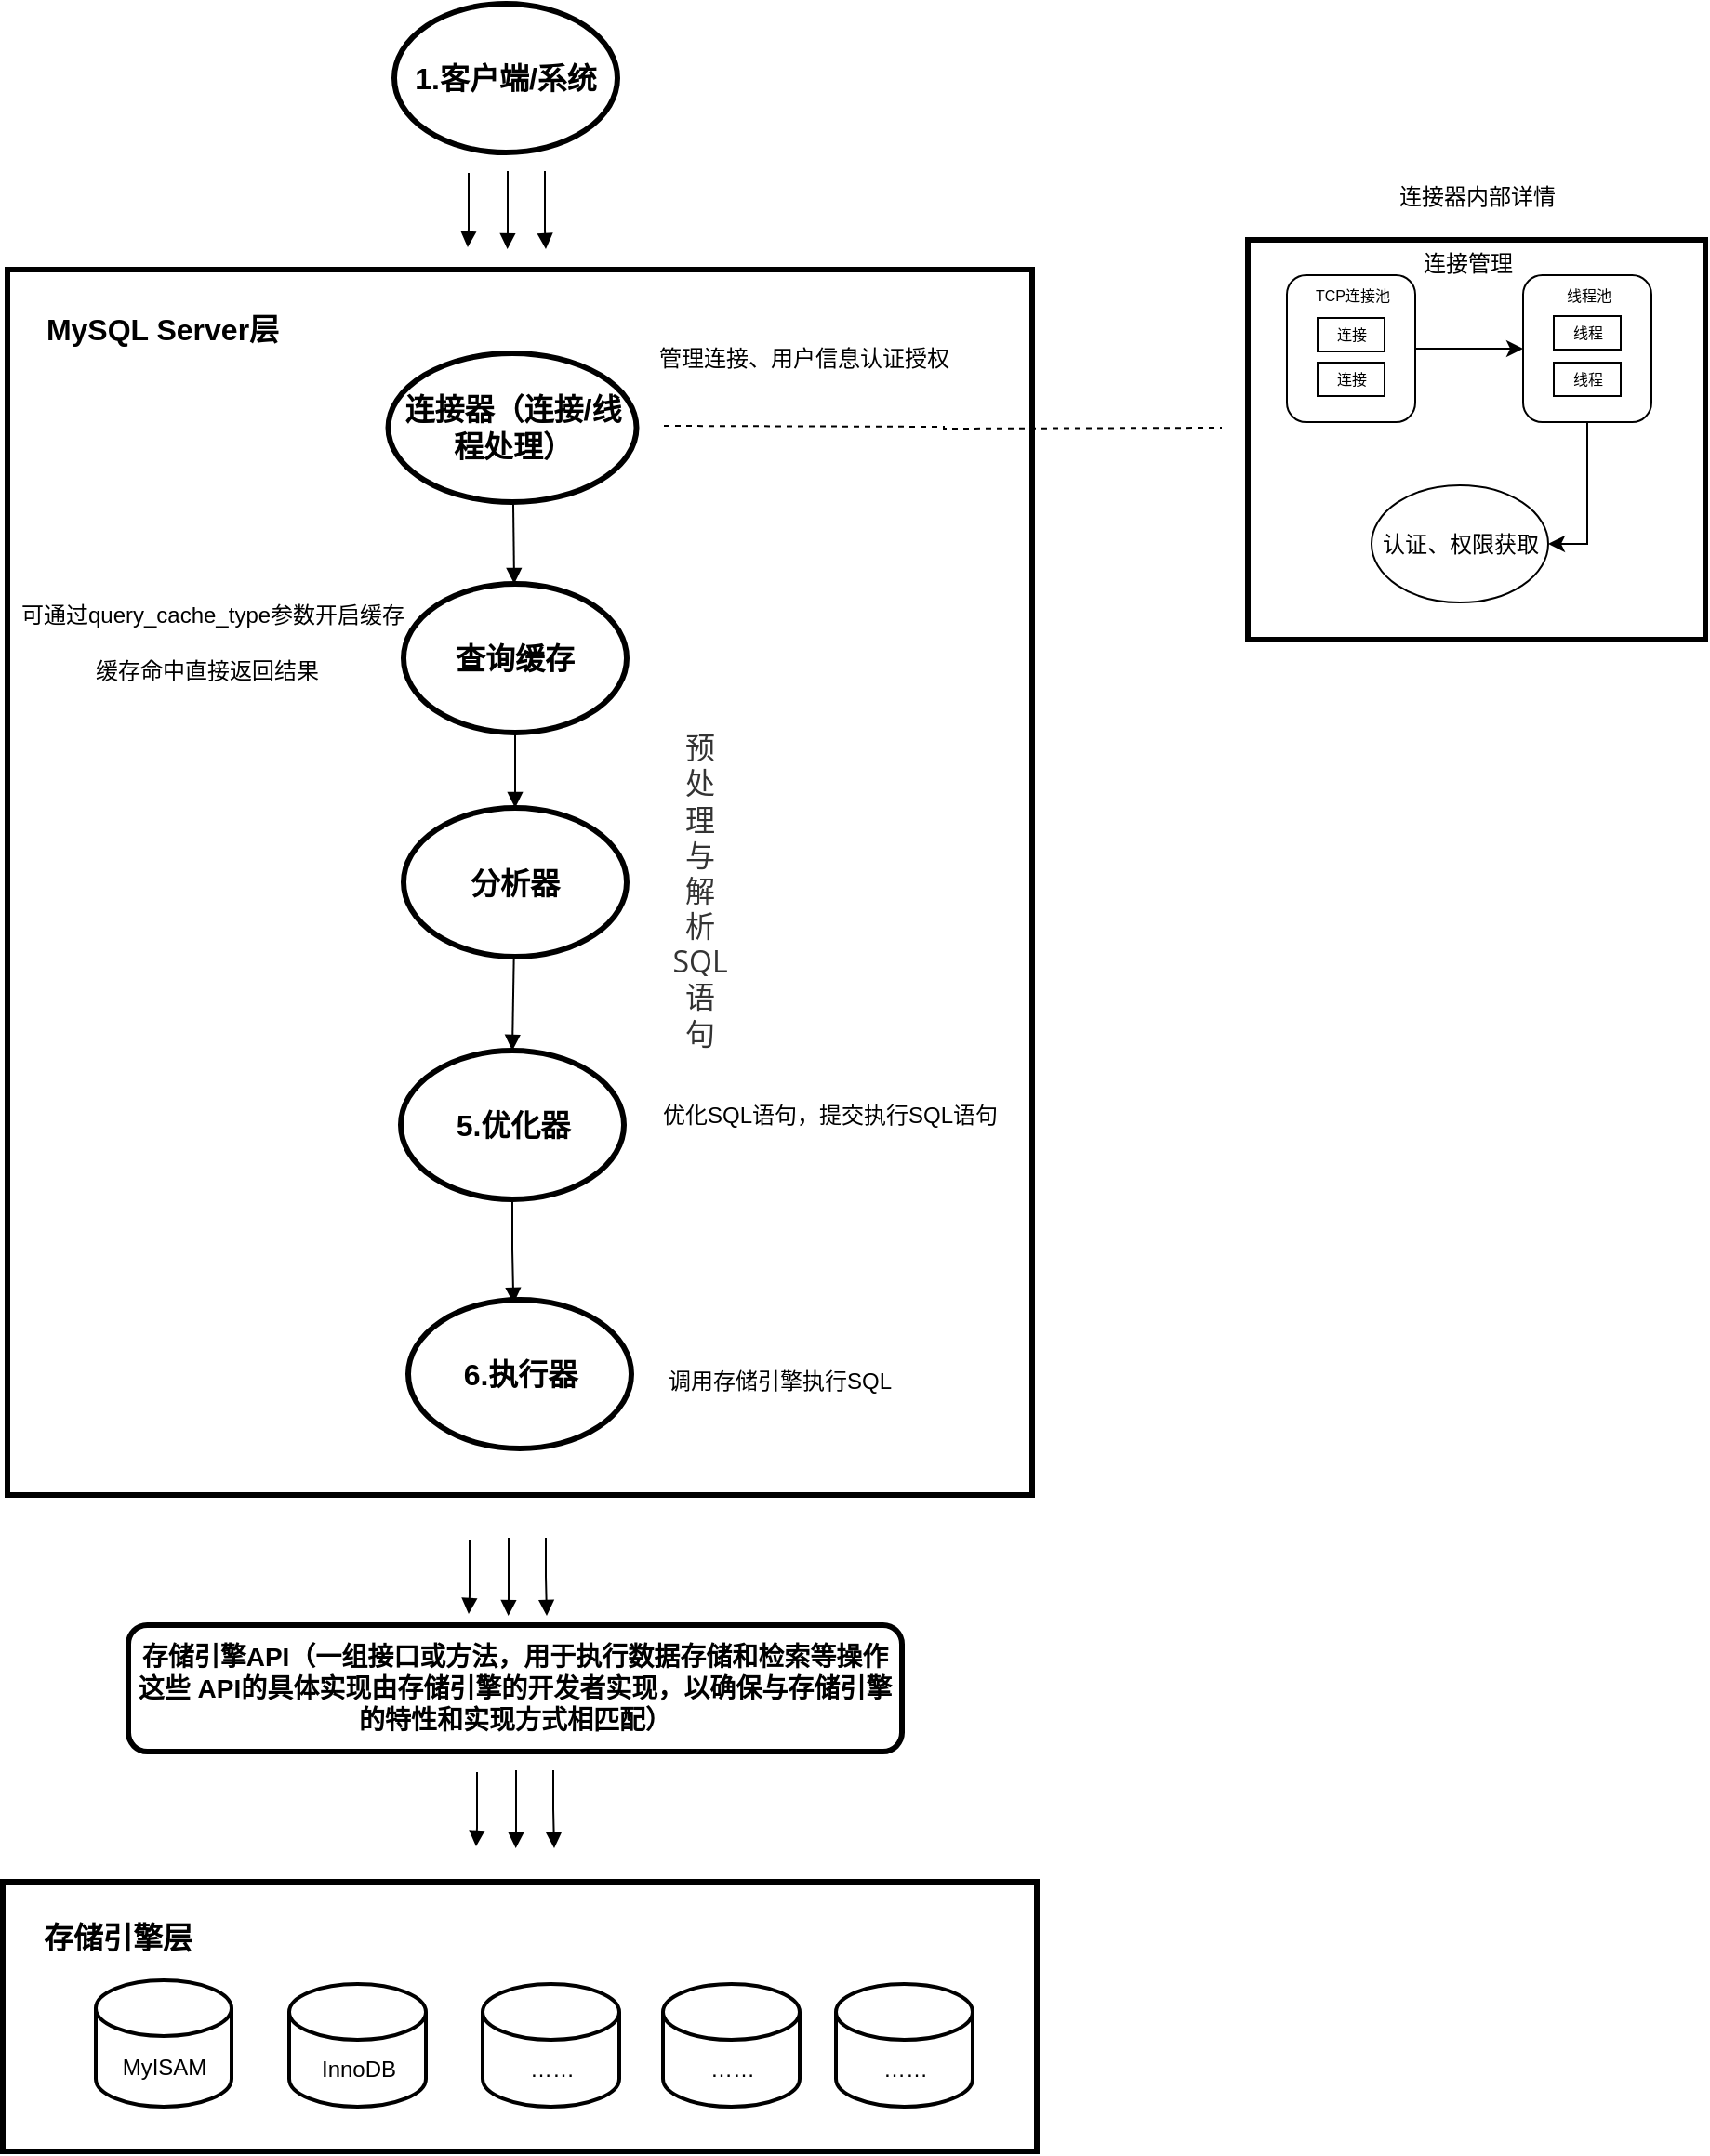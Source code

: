 <mxfile version="24.2.1" type="device">
  <diagram id="R2lEEEUBdFMjLlhIrx00" name="Page-1">
    <mxGraphModel dx="1547" dy="892" grid="0" gridSize="10" guides="1" tooltips="1" connect="1" arrows="1" fold="1" page="1" pageScale="1" pageWidth="3300" pageHeight="4681" math="0" shadow="0" extFonts="Permanent Marker^https://fonts.googleapis.com/css?family=Permanent+Marker">
      <root>
        <mxCell id="0" />
        <mxCell id="1" parent="0" />
        <mxCell id="wECpMOn6NVA3dJh0bP1A-20" value="" style="rounded=0;whiteSpace=wrap;html=1;strokeWidth=3;" vertex="1" parent="1">
          <mxGeometry x="480.5" y="1071" width="556" height="145" as="geometry" />
        </mxCell>
        <mxCell id="wECpMOn6NVA3dJh0bP1A-2" value="" style="rounded=0;whiteSpace=wrap;html=1;strokeWidth=3;" vertex="1" parent="1">
          <mxGeometry x="483" y="204" width="551" height="659" as="geometry" />
        </mxCell>
        <mxCell id="wECpMOn6NVA3dJh0bP1A-1" value="&lt;font style=&quot;font-size: 16px;&quot;&gt;1.客户端/系统&lt;/font&gt;" style="ellipse;whiteSpace=wrap;html=1;strokeWidth=3;fontStyle=1" vertex="1" parent="1">
          <mxGeometry x="691" y="61" width="120" height="80" as="geometry" />
        </mxCell>
        <mxCell id="wECpMOn6NVA3dJh0bP1A-3" value="MySQL Server&lt;font style=&quot;font-size: 16px;&quot;&gt;层&lt;/font&gt;" style="text;html=1;align=center;verticalAlign=middle;resizable=0;points=[];autosize=1;strokeColor=none;fillColor=none;fontSize=16;fontStyle=1" vertex="1" parent="1">
          <mxGeometry x="497" y="220" width="138" height="31" as="geometry" />
        </mxCell>
        <mxCell id="wECpMOn6NVA3dJh0bP1A-8" style="rounded=0;orthogonalLoop=1;jettySize=auto;html=1;endArrow=block;endFill=1;" edge="1" parent="1" source="wECpMOn6NVA3dJh0bP1A-4" target="wECpMOn6NVA3dJh0bP1A-7">
          <mxGeometry relative="1" as="geometry" />
        </mxCell>
        <mxCell id="wECpMOn6NVA3dJh0bP1A-43" style="edgeStyle=orthogonalEdgeStyle;rounded=0;orthogonalLoop=1;jettySize=auto;html=1;dashed=1;endArrow=none;endFill=0;" edge="1" parent="1">
          <mxGeometry relative="1" as="geometry">
            <mxPoint x="1136" y="289" as="targetPoint" />
            <mxPoint x="836" y="288" as="sourcePoint" />
          </mxGeometry>
        </mxCell>
        <mxCell id="wECpMOn6NVA3dJh0bP1A-4" value="&lt;font style=&quot;font-size: 16px;&quot;&gt;连接器（连接/线程处理）&lt;/font&gt;" style="ellipse;whiteSpace=wrap;html=1;strokeWidth=3;fontStyle=1" vertex="1" parent="1">
          <mxGeometry x="687.75" y="249" width="133.5" height="80" as="geometry" />
        </mxCell>
        <mxCell id="wECpMOn6NVA3dJh0bP1A-73" style="edgeStyle=orthogonalEdgeStyle;rounded=0;orthogonalLoop=1;jettySize=auto;html=1;endArrow=block;endFill=1;" edge="1" parent="1" source="wECpMOn6NVA3dJh0bP1A-7" target="wECpMOn6NVA3dJh0bP1A-10">
          <mxGeometry relative="1" as="geometry" />
        </mxCell>
        <mxCell id="wECpMOn6NVA3dJh0bP1A-7" value="&lt;span style=&quot;font-size: 16px;&quot;&gt;查询缓存&lt;/span&gt;" style="ellipse;whiteSpace=wrap;html=1;strokeWidth=3;fontStyle=1" vertex="1" parent="1">
          <mxGeometry x="696" y="373" width="120" height="80" as="geometry" />
        </mxCell>
        <mxCell id="wECpMOn6NVA3dJh0bP1A-6" style="edgeStyle=orthogonalEdgeStyle;rounded=0;orthogonalLoop=1;jettySize=auto;html=1;endArrow=block;endFill=1;" edge="1" parent="1">
          <mxGeometry relative="1" as="geometry">
            <mxPoint x="731" y="152" as="sourcePoint" />
            <mxPoint x="730.5" y="192" as="targetPoint" />
            <Array as="points">
              <mxPoint x="730.5" y="182" />
              <mxPoint x="730.5" y="182" />
            </Array>
          </mxGeometry>
        </mxCell>
        <mxCell id="wECpMOn6NVA3dJh0bP1A-14" style="rounded=0;orthogonalLoop=1;jettySize=auto;html=1;entryX=0.5;entryY=0;entryDx=0;entryDy=0;endArrow=block;endFill=1;" edge="1" parent="1" source="wECpMOn6NVA3dJh0bP1A-10" target="wECpMOn6NVA3dJh0bP1A-12">
          <mxGeometry relative="1" as="geometry" />
        </mxCell>
        <mxCell id="wECpMOn6NVA3dJh0bP1A-10" value="&lt;span style=&quot;font-size: 16px;&quot;&gt;分析器&lt;/span&gt;" style="ellipse;whiteSpace=wrap;html=1;strokeWidth=3;fontStyle=1" vertex="1" parent="1">
          <mxGeometry x="696" y="493.5" width="120" height="80" as="geometry" />
        </mxCell>
        <mxCell id="wECpMOn6NVA3dJh0bP1A-12" value="&lt;span style=&quot;font-size: 16px;&quot;&gt;5.优化器&lt;/span&gt;" style="ellipse;whiteSpace=wrap;html=1;strokeWidth=3;fontStyle=1" vertex="1" parent="1">
          <mxGeometry x="694.5" y="624" width="120" height="80" as="geometry" />
        </mxCell>
        <mxCell id="wECpMOn6NVA3dJh0bP1A-13" value="&lt;span style=&quot;font-size: 16px;&quot;&gt;6.执行器&lt;/span&gt;" style="ellipse;whiteSpace=wrap;html=1;strokeWidth=3;fontStyle=1" vertex="1" parent="1">
          <mxGeometry x="698.5" y="758" width="120" height="80" as="geometry" />
        </mxCell>
        <mxCell id="wECpMOn6NVA3dJh0bP1A-15" style="edgeStyle=orthogonalEdgeStyle;rounded=0;orthogonalLoop=1;jettySize=auto;html=1;entryX=0.472;entryY=0.025;entryDx=0;entryDy=0;entryPerimeter=0;endArrow=block;endFill=1;" edge="1" parent="1" source="wECpMOn6NVA3dJh0bP1A-12" target="wECpMOn6NVA3dJh0bP1A-13">
          <mxGeometry relative="1" as="geometry" />
        </mxCell>
        <mxCell id="wECpMOn6NVA3dJh0bP1A-17" value="&lt;p&gt;存储引擎API（一组接口或方法，用于执行数据存储和检索等操作这些 API的具体实现由存储引擎的开发者实现，以确保与存储引擎的特性和实现方式相匹配）&lt;/p&gt;" style="rounded=1;whiteSpace=wrap;html=1;strokeWidth=3;fontStyle=1;fontSize=14;" vertex="1" parent="1">
          <mxGeometry x="548" y="933" width="416" height="68" as="geometry" />
        </mxCell>
        <mxCell id="wECpMOn6NVA3dJh0bP1A-22" value="&lt;font style=&quot;font-weight: 700; font-size: 16px;&quot;&gt;存储引擎层&lt;/font&gt;" style="text;html=1;align=center;verticalAlign=middle;resizable=0;points=[];autosize=1;strokeColor=none;fillColor=none;fontSize=16;" vertex="1" parent="1">
          <mxGeometry x="492.5" y="1085" width="98" height="31" as="geometry" />
        </mxCell>
        <mxCell id="wECpMOn6NVA3dJh0bP1A-23" value="MyISAM" style="shape=cylinder3;whiteSpace=wrap;html=1;boundedLbl=1;backgroundOutline=1;size=15;strokeWidth=2;" vertex="1" parent="1">
          <mxGeometry x="530.5" y="1124" width="73" height="68" as="geometry" />
        </mxCell>
        <mxCell id="wECpMOn6NVA3dJh0bP1A-24" value="InnoDB" style="shape=cylinder3;whiteSpace=wrap;html=1;boundedLbl=1;backgroundOutline=1;size=15;strokeWidth=2;" vertex="1" parent="1">
          <mxGeometry x="634.5" y="1126" width="73.5" height="66" as="geometry" />
        </mxCell>
        <mxCell id="wECpMOn6NVA3dJh0bP1A-26" style="edgeStyle=orthogonalEdgeStyle;rounded=0;orthogonalLoop=1;jettySize=auto;html=1;endArrow=block;endFill=1;" edge="1" parent="1">
          <mxGeometry relative="1" as="geometry">
            <mxPoint x="752" y="151" as="sourcePoint" />
            <mxPoint x="751.85" y="193" as="targetPoint" />
            <Array as="points">
              <mxPoint x="751.85" y="183" />
              <mxPoint x="751.85" y="183" />
            </Array>
          </mxGeometry>
        </mxCell>
        <mxCell id="wECpMOn6NVA3dJh0bP1A-27" style="edgeStyle=orthogonalEdgeStyle;rounded=0;orthogonalLoop=1;jettySize=auto;html=1;endArrow=block;endFill=1;" edge="1" parent="1">
          <mxGeometry relative="1" as="geometry">
            <mxPoint x="772" y="151" as="sourcePoint" />
            <mxPoint x="772.5" y="193" as="targetPoint" />
            <Array as="points">
              <mxPoint x="772.5" y="183" />
              <mxPoint x="772.5" y="183" />
            </Array>
          </mxGeometry>
        </mxCell>
        <mxCell id="wECpMOn6NVA3dJh0bP1A-30" style="edgeStyle=orthogonalEdgeStyle;rounded=0;orthogonalLoop=1;jettySize=auto;html=1;endArrow=block;endFill=1;" edge="1" parent="1">
          <mxGeometry relative="1" as="geometry">
            <mxPoint x="731.5" y="887" as="sourcePoint" />
            <mxPoint x="731" y="927" as="targetPoint" />
            <Array as="points">
              <mxPoint x="731" y="917" />
              <mxPoint x="731" y="917" />
            </Array>
          </mxGeometry>
        </mxCell>
        <mxCell id="wECpMOn6NVA3dJh0bP1A-31" style="edgeStyle=orthogonalEdgeStyle;rounded=0;orthogonalLoop=1;jettySize=auto;html=1;endArrow=block;endFill=1;" edge="1" parent="1">
          <mxGeometry relative="1" as="geometry">
            <mxPoint x="752.5" y="886" as="sourcePoint" />
            <mxPoint x="752.35" y="928" as="targetPoint" />
            <Array as="points">
              <mxPoint x="752.35" y="918" />
              <mxPoint x="752.35" y="918" />
            </Array>
          </mxGeometry>
        </mxCell>
        <mxCell id="wECpMOn6NVA3dJh0bP1A-32" style="edgeStyle=orthogonalEdgeStyle;rounded=0;orthogonalLoop=1;jettySize=auto;html=1;endArrow=block;endFill=1;" edge="1" parent="1">
          <mxGeometry relative="1" as="geometry">
            <mxPoint x="772.5" y="886" as="sourcePoint" />
            <mxPoint x="773" y="928" as="targetPoint" />
            <Array as="points">
              <mxPoint x="772.5" y="907" />
            </Array>
          </mxGeometry>
        </mxCell>
        <mxCell id="wECpMOn6NVA3dJh0bP1A-33" style="edgeStyle=orthogonalEdgeStyle;rounded=0;orthogonalLoop=1;jettySize=auto;html=1;endArrow=block;endFill=1;" edge="1" parent="1">
          <mxGeometry relative="1" as="geometry">
            <mxPoint x="735.5" y="1012" as="sourcePoint" />
            <mxPoint x="735" y="1052" as="targetPoint" />
            <Array as="points">
              <mxPoint x="735" y="1042" />
              <mxPoint x="735" y="1042" />
            </Array>
          </mxGeometry>
        </mxCell>
        <mxCell id="wECpMOn6NVA3dJh0bP1A-34" style="edgeStyle=orthogonalEdgeStyle;rounded=0;orthogonalLoop=1;jettySize=auto;html=1;endArrow=block;endFill=1;" edge="1" parent="1">
          <mxGeometry relative="1" as="geometry">
            <mxPoint x="756.5" y="1011" as="sourcePoint" />
            <mxPoint x="756.35" y="1053" as="targetPoint" />
            <Array as="points">
              <mxPoint x="756.35" y="1043" />
              <mxPoint x="756.35" y="1043" />
            </Array>
          </mxGeometry>
        </mxCell>
        <mxCell id="wECpMOn6NVA3dJh0bP1A-35" style="edgeStyle=orthogonalEdgeStyle;rounded=0;orthogonalLoop=1;jettySize=auto;html=1;endArrow=block;endFill=1;" edge="1" parent="1">
          <mxGeometry relative="1" as="geometry">
            <mxPoint x="776.5" y="1011" as="sourcePoint" />
            <mxPoint x="777" y="1053" as="targetPoint" />
            <Array as="points">
              <mxPoint x="776.5" y="1032" />
            </Array>
          </mxGeometry>
        </mxCell>
        <mxCell id="wECpMOn6NVA3dJh0bP1A-36" value="……" style="shape=cylinder3;whiteSpace=wrap;html=1;boundedLbl=1;backgroundOutline=1;size=15;strokeWidth=2;" vertex="1" parent="1">
          <mxGeometry x="738.5" y="1126" width="73.5" height="66" as="geometry" />
        </mxCell>
        <mxCell id="wECpMOn6NVA3dJh0bP1A-37" value="……" style="shape=cylinder3;whiteSpace=wrap;html=1;boundedLbl=1;backgroundOutline=1;size=15;strokeWidth=2;" vertex="1" parent="1">
          <mxGeometry x="835.5" y="1126" width="73.5" height="66" as="geometry" />
        </mxCell>
        <mxCell id="wECpMOn6NVA3dJh0bP1A-38" value="……" style="shape=cylinder3;whiteSpace=wrap;html=1;boundedLbl=1;backgroundOutline=1;size=15;strokeWidth=2;" vertex="1" parent="1">
          <mxGeometry x="928.5" y="1126" width="73.5" height="66" as="geometry" />
        </mxCell>
        <mxCell id="wECpMOn6NVA3dJh0bP1A-46" value="" style="rounded=0;whiteSpace=wrap;html=1;strokeWidth=3;" vertex="1" parent="1">
          <mxGeometry x="1150" y="188" width="246" height="215" as="geometry" />
        </mxCell>
        <mxCell id="wECpMOn6NVA3dJh0bP1A-47" value="连接器内部详情" style="text;html=1;align=center;verticalAlign=middle;resizable=0;points=[];autosize=1;strokeColor=none;fillColor=none;" vertex="1" parent="1">
          <mxGeometry x="1222" y="152" width="102" height="26" as="geometry" />
        </mxCell>
        <mxCell id="wECpMOn6NVA3dJh0bP1A-55" style="edgeStyle=orthogonalEdgeStyle;rounded=0;orthogonalLoop=1;jettySize=auto;html=1;entryX=0;entryY=0.5;entryDx=0;entryDy=0;" edge="1" parent="1" source="wECpMOn6NVA3dJh0bP1A-49" target="wECpMOn6NVA3dJh0bP1A-52">
          <mxGeometry relative="1" as="geometry" />
        </mxCell>
        <mxCell id="wECpMOn6NVA3dJh0bP1A-49" value="" style="rounded=1;whiteSpace=wrap;html=1;" vertex="1" parent="1">
          <mxGeometry x="1171" y="207" width="69" height="79" as="geometry" />
        </mxCell>
        <mxCell id="wECpMOn6NVA3dJh0bP1A-57" style="edgeStyle=orthogonalEdgeStyle;rounded=0;orthogonalLoop=1;jettySize=auto;html=1;entryX=1;entryY=0.5;entryDx=0;entryDy=0;" edge="1" parent="1" source="wECpMOn6NVA3dJh0bP1A-52" target="wECpMOn6NVA3dJh0bP1A-56">
          <mxGeometry relative="1" as="geometry" />
        </mxCell>
        <mxCell id="wECpMOn6NVA3dJh0bP1A-52" value="" style="rounded=1;whiteSpace=wrap;html=1;" vertex="1" parent="1">
          <mxGeometry x="1298" y="207" width="69" height="79" as="geometry" />
        </mxCell>
        <mxCell id="wECpMOn6NVA3dJh0bP1A-53" value="TCP连接池" style="text;html=1;align=center;verticalAlign=middle;resizable=0;points=[];autosize=1;strokeColor=none;fillColor=none;fontSize=8;" vertex="1" parent="1">
          <mxGeometry x="1176.5" y="207" width="58" height="22" as="geometry" />
        </mxCell>
        <mxCell id="wECpMOn6NVA3dJh0bP1A-54" value="线程池" style="text;html=1;align=center;verticalAlign=middle;resizable=0;points=[];autosize=1;strokeColor=none;fillColor=none;fontSize=8;" vertex="1" parent="1">
          <mxGeometry x="1311.5" y="207" width="42" height="22" as="geometry" />
        </mxCell>
        <mxCell id="wECpMOn6NVA3dJh0bP1A-56" value="认证、权限获取" style="ellipse;whiteSpace=wrap;html=1;" vertex="1" parent="1">
          <mxGeometry x="1216.5" y="320" width="95" height="63" as="geometry" />
        </mxCell>
        <mxCell id="wECpMOn6NVA3dJh0bP1A-58" value="连接管理" style="text;html=1;align=center;verticalAlign=middle;resizable=0;points=[];autosize=1;strokeColor=none;fillColor=none;" vertex="1" parent="1">
          <mxGeometry x="1234.5" y="188" width="66" height="26" as="geometry" />
        </mxCell>
        <mxCell id="wECpMOn6NVA3dJh0bP1A-59" value="连接" style="rounded=0;whiteSpace=wrap;html=1;fontSize=8;" vertex="1" parent="1">
          <mxGeometry x="1187.5" y="230" width="36" height="18" as="geometry" />
        </mxCell>
        <mxCell id="wECpMOn6NVA3dJh0bP1A-60" value="连接" style="rounded=0;whiteSpace=wrap;html=1;fontSize=8;" vertex="1" parent="1">
          <mxGeometry x="1187.5" y="254" width="36" height="18" as="geometry" />
        </mxCell>
        <mxCell id="wECpMOn6NVA3dJh0bP1A-61" value="线程" style="rounded=0;whiteSpace=wrap;html=1;fontSize=8;" vertex="1" parent="1">
          <mxGeometry x="1314.5" y="229" width="36" height="18" as="geometry" />
        </mxCell>
        <mxCell id="wECpMOn6NVA3dJh0bP1A-62" value="线程" style="rounded=0;whiteSpace=wrap;html=1;fontSize=8;" vertex="1" parent="1">
          <mxGeometry x="1314.5" y="254" width="36" height="18" as="geometry" />
        </mxCell>
        <mxCell id="wECpMOn6NVA3dJh0bP1A-63" value="管理连接、用户信息认证授权" style="text;html=1;align=center;verticalAlign=middle;resizable=0;points=[];autosize=1;strokeColor=none;fillColor=none;" vertex="1" parent="1">
          <mxGeometry x="824" y="239" width="174" height="26" as="geometry" />
        </mxCell>
        <mxCell id="wECpMOn6NVA3dJh0bP1A-69" value="缓存命中直接返回结果" style="text;html=1;align=center;verticalAlign=middle;resizable=0;points=[];autosize=1;strokeColor=none;fillColor=none;" vertex="1" parent="1">
          <mxGeometry x="521" y="407" width="138" height="26" as="geometry" />
        </mxCell>
        <mxCell id="wECpMOn6NVA3dJh0bP1A-71" value="可通过query_cache_type参数开启缓存" style="text;html=1;align=center;verticalAlign=middle;resizable=0;points=[];autosize=1;strokeColor=none;fillColor=none;" vertex="1" parent="1">
          <mxGeometry x="480.5" y="377" width="224" height="26" as="geometry" />
        </mxCell>
        <mxCell id="wECpMOn6NVA3dJh0bP1A-72" value="&lt;span style=&quot;color: rgb(51, 51, 51); font-family: &amp;quot;Open Sans&amp;quot;, &amp;quot;Clear Sans&amp;quot;, &amp;quot;Helvetica Neue&amp;quot;, Helvetica, Arial, &amp;quot;Segoe UI Emoji&amp;quot;, sans-serif; font-size: 16px; orphans: 4; text-align: start; white-space: pre-wrap; background-color: rgb(255, 255, 255);&quot;&gt;预处理与解析SQL语句&lt;/span&gt;" style="text;html=1;align=center;verticalAlign=middle;resizable=0;points=[];autosize=1;strokeColor=none;fillColor=none;" vertex="1" parent="1">
          <mxGeometry x="766" y="522" width="178" height="31" as="geometry" />
        </mxCell>
        <mxCell id="wECpMOn6NVA3dJh0bP1A-74" value="优化SQL语句，提交执行SQL语句" style="text;html=1;align=center;verticalAlign=middle;resizable=0;points=[];autosize=1;strokeColor=none;fillColor=none;" vertex="1" parent="1">
          <mxGeometry x="826" y="646" width="198" height="26" as="geometry" />
        </mxCell>
        <mxCell id="wECpMOn6NVA3dJh0bP1A-75" value="调用存储引擎执行SQL" style="text;html=1;align=center;verticalAlign=middle;resizable=0;points=[];autosize=1;strokeColor=none;fillColor=none;" vertex="1" parent="1">
          <mxGeometry x="829" y="789" width="138" height="26" as="geometry" />
        </mxCell>
      </root>
    </mxGraphModel>
  </diagram>
</mxfile>
